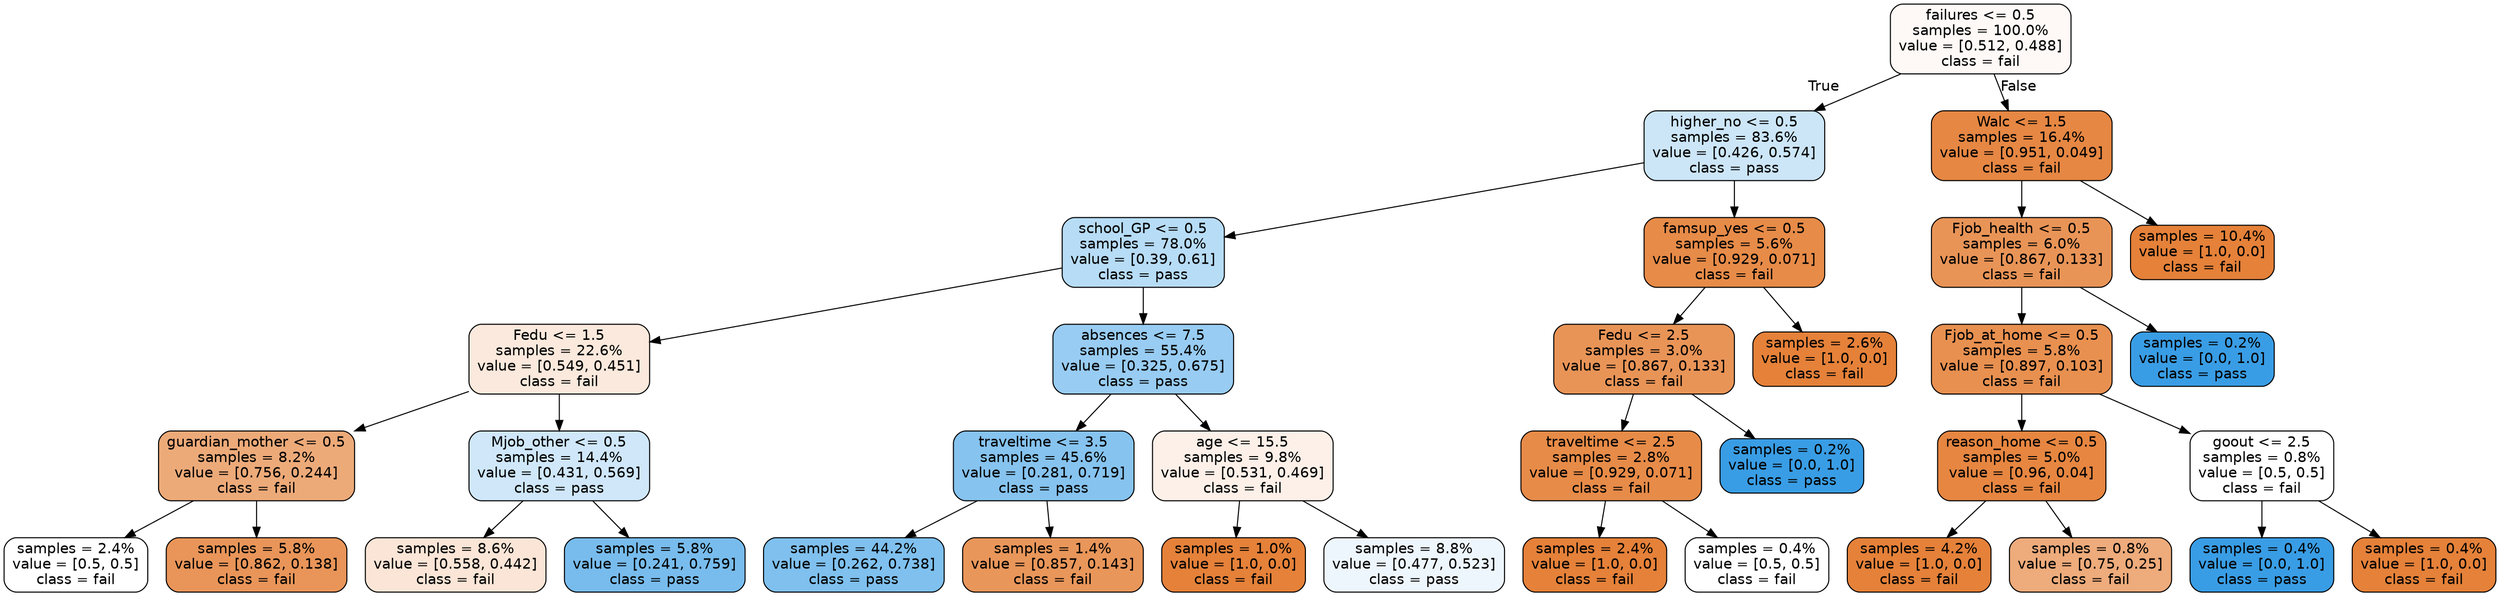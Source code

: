 digraph Tree {
node [shape=box, style="filled, rounded", color="black", fontname=helvetica] ;
edge [fontname=helvetica] ;
0 [label="failures <= 0.5\nsamples = 100.0%\nvalue = [0.512, 0.488]\nclass = fail", fillcolor="#fef9f6"] ;
1 [label="higher_no <= 0.5\nsamples = 83.6%\nvalue = [0.426, 0.574]\nclass = pass", fillcolor="#cce6f8"] ;
0 -> 1 [labeldistance=2.5, labelangle=45, headlabel="True"] ;
2 [label="school_GP <= 0.5\nsamples = 78.0%\nvalue = [0.39, 0.61]\nclass = pass", fillcolor="#b7dcf6"] ;
1 -> 2 ;
3 [label="Fedu <= 1.5\nsamples = 22.6%\nvalue = [0.549, 0.451]\nclass = fail", fillcolor="#fae9dc"] ;
2 -> 3 ;
4 [label="guardian_mother <= 0.5\nsamples = 8.2%\nvalue = [0.756, 0.244]\nclass = fail", fillcolor="#edaa79"] ;
3 -> 4 ;
5 [label="samples = 2.4%\nvalue = [0.5, 0.5]\nclass = fail", fillcolor="#ffffff"] ;
4 -> 5 ;
6 [label="samples = 5.8%\nvalue = [0.862, 0.138]\nclass = fail", fillcolor="#e99559"] ;
4 -> 6 ;
7 [label="Mjob_other <= 0.5\nsamples = 14.4%\nvalue = [0.431, 0.569]\nclass = pass", fillcolor="#cfe7f9"] ;
3 -> 7 ;
8 [label="samples = 8.6%\nvalue = [0.558, 0.442]\nclass = fail", fillcolor="#fae5d6"] ;
7 -> 8 ;
9 [label="samples = 5.8%\nvalue = [0.241, 0.759]\nclass = pass", fillcolor="#78bced"] ;
7 -> 9 ;
10 [label="absences <= 7.5\nsamples = 55.4%\nvalue = [0.325, 0.675]\nclass = pass", fillcolor="#98ccf2"] ;
2 -> 10 ;
11 [label="traveltime <= 3.5\nsamples = 45.6%\nvalue = [0.281, 0.719]\nclass = pass", fillcolor="#86c3ef"] ;
10 -> 11 ;
12 [label="samples = 44.2%\nvalue = [0.262, 0.738]\nclass = pass", fillcolor="#7fc0ee"] ;
11 -> 12 ;
13 [label="samples = 1.4%\nvalue = [0.857, 0.143]\nclass = fail", fillcolor="#e9965a"] ;
11 -> 13 ;
14 [label="age <= 15.5\nsamples = 9.8%\nvalue = [0.531, 0.469]\nclass = fail", fillcolor="#fcf0e8"] ;
10 -> 14 ;
15 [label="samples = 1.0%\nvalue = [1.0, 0.0]\nclass = fail", fillcolor="#e58139"] ;
14 -> 15 ;
16 [label="samples = 8.8%\nvalue = [0.477, 0.523]\nclass = pass", fillcolor="#eef6fd"] ;
14 -> 16 ;
17 [label="famsup_yes <= 0.5\nsamples = 5.6%\nvalue = [0.929, 0.071]\nclass = fail", fillcolor="#e78b48"] ;
1 -> 17 ;
18 [label="Fedu <= 2.5\nsamples = 3.0%\nvalue = [0.867, 0.133]\nclass = fail", fillcolor="#e99457"] ;
17 -> 18 ;
19 [label="traveltime <= 2.5\nsamples = 2.8%\nvalue = [0.929, 0.071]\nclass = fail", fillcolor="#e78b48"] ;
18 -> 19 ;
20 [label="samples = 2.4%\nvalue = [1.0, 0.0]\nclass = fail", fillcolor="#e58139"] ;
19 -> 20 ;
21 [label="samples = 0.4%\nvalue = [0.5, 0.5]\nclass = fail", fillcolor="#ffffff"] ;
19 -> 21 ;
22 [label="samples = 0.2%\nvalue = [0.0, 1.0]\nclass = pass", fillcolor="#399de5"] ;
18 -> 22 ;
23 [label="samples = 2.6%\nvalue = [1.0, 0.0]\nclass = fail", fillcolor="#e58139"] ;
17 -> 23 ;
24 [label="Walc <= 1.5\nsamples = 16.4%\nvalue = [0.951, 0.049]\nclass = fail", fillcolor="#e68743"] ;
0 -> 24 [labeldistance=2.5, labelangle=-45, headlabel="False"] ;
25 [label="Fjob_health <= 0.5\nsamples = 6.0%\nvalue = [0.867, 0.133]\nclass = fail", fillcolor="#e99457"] ;
24 -> 25 ;
26 [label="Fjob_at_home <= 0.5\nsamples = 5.8%\nvalue = [0.897, 0.103]\nclass = fail", fillcolor="#e89050"] ;
25 -> 26 ;
27 [label="reason_home <= 0.5\nsamples = 5.0%\nvalue = [0.96, 0.04]\nclass = fail", fillcolor="#e68641"] ;
26 -> 27 ;
28 [label="samples = 4.2%\nvalue = [1.0, 0.0]\nclass = fail", fillcolor="#e58139"] ;
27 -> 28 ;
29 [label="samples = 0.8%\nvalue = [0.75, 0.25]\nclass = fail", fillcolor="#eeab7b"] ;
27 -> 29 ;
30 [label="goout <= 2.5\nsamples = 0.8%\nvalue = [0.5, 0.5]\nclass = fail", fillcolor="#ffffff"] ;
26 -> 30 ;
31 [label="samples = 0.4%\nvalue = [0.0, 1.0]\nclass = pass", fillcolor="#399de5"] ;
30 -> 31 ;
32 [label="samples = 0.4%\nvalue = [1.0, 0.0]\nclass = fail", fillcolor="#e58139"] ;
30 -> 32 ;
33 [label="samples = 0.2%\nvalue = [0.0, 1.0]\nclass = pass", fillcolor="#399de5"] ;
25 -> 33 ;
34 [label="samples = 10.4%\nvalue = [1.0, 0.0]\nclass = fail", fillcolor="#e58139"] ;
24 -> 34 ;
}